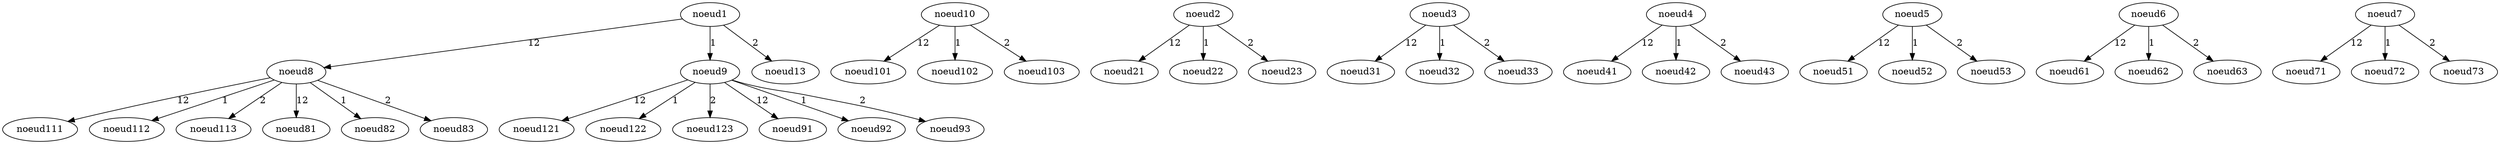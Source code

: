 digraph{node1 [label="noeud1"];
node11 [label="noeud11"];
node1 -> node11 [label="12"];node12 [label="noeud12"];
node1 -> node12 [label="1"];node13 [label="noeud13"];
node1 -> node13 [label="2"];node2 [label="noeud10"];
node21 [label="noeud101"];
node2 -> node21 [label="12"];node22 [label="noeud102"];
node2 -> node22 [label="1"];node23 [label="noeud103"];
node2 -> node23 [label="2"];node31 [label="noeud111"];
node11 -> node31 [label="12"];node32 [label="noeud112"];
node11 -> node32 [label="1"];node33 [label="noeud113"];
node11 -> node33 [label="2"];node41 [label="noeud121"];
node12 -> node41 [label="12"];node42 [label="noeud122"];
node12 -> node42 [label="1"];node43 [label="noeud123"];
node12 -> node43 [label="2"];node5 [label="noeud2"];
node51 [label="noeud21"];
node5 -> node51 [label="12"];node52 [label="noeud22"];
node5 -> node52 [label="1"];node53 [label="noeud23"];
node5 -> node53 [label="2"];node6 [label="noeud3"];
node61 [label="noeud31"];
node6 -> node61 [label="12"];node62 [label="noeud32"];
node6 -> node62 [label="1"];node63 [label="noeud33"];
node6 -> node63 [label="2"];node7 [label="noeud4"];
node71 [label="noeud41"];
node7 -> node71 [label="12"];node72 [label="noeud42"];
node7 -> node72 [label="1"];node73 [label="noeud43"];
node7 -> node73 [label="2"];node8 [label="noeud5"];
node81 [label="noeud51"];
node8 -> node81 [label="12"];node82 [label="noeud52"];
node8 -> node82 [label="1"];node83 [label="noeud53"];
node8 -> node83 [label="2"];node9 [label="noeud6"];
node91 [label="noeud61"];
node9 -> node91 [label="12"];node92 [label="noeud62"];
node9 -> node92 [label="1"];node93 [label="noeud63"];
node9 -> node93 [label="2"];node10 [label="noeud7"];
node101 [label="noeud71"];
node10 -> node101 [label="12"];node102 [label="noeud72"];
node10 -> node102 [label="1"];node103 [label="noeud73"];
node10 -> node103 [label="2"];node11 [label="noeud8"];
node111 [label="noeud81"];
node11 -> node111 [label="12"];node112 [label="noeud82"];
node11 -> node112 [label="1"];node113 [label="noeud83"];
node11 -> node113 [label="2"];node12 [label="noeud9"];
node121 [label="noeud91"];
node12 -> node121 [label="12"];node122 [label="noeud92"];
node12 -> node122 [label="1"];node123 [label="noeud93"];
node12 -> node123 [label="2"];}
